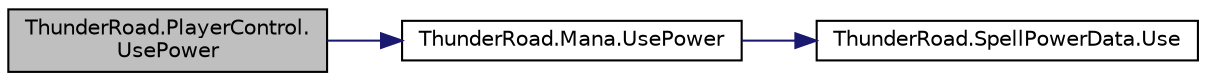 digraph "ThunderRoad.PlayerControl.UsePower"
{
 // LATEX_PDF_SIZE
  edge [fontname="Helvetica",fontsize="10",labelfontname="Helvetica",labelfontsize="10"];
  node [fontname="Helvetica",fontsize="10",shape=record];
  rankdir="LR";
  Node1 [label="ThunderRoad.PlayerControl.\lUsePower",height=0.2,width=0.4,color="black", fillcolor="grey75", style="filled", fontcolor="black",tooltip="Uses the power."];
  Node1 -> Node2 [color="midnightblue",fontsize="10",style="solid",fontname="Helvetica"];
  Node2 [label="ThunderRoad.Mana.UsePower",height=0.2,width=0.4,color="black", fillcolor="white", style="filled",URL="$class_thunder_road_1_1_mana.html#afbc51f42260c77456d688cb168af7d5a",tooltip="Uses the power."];
  Node2 -> Node3 [color="midnightblue",fontsize="10",style="solid",fontname="Helvetica"];
  Node3 [label="ThunderRoad.SpellPowerData.Use",height=0.2,width=0.4,color="black", fillcolor="white", style="filled",URL="$class_thunder_road_1_1_spell_power_data.html#ae5f18dc4ad52378a5949e9564be765f4",tooltip="Uses this instance."];
}
